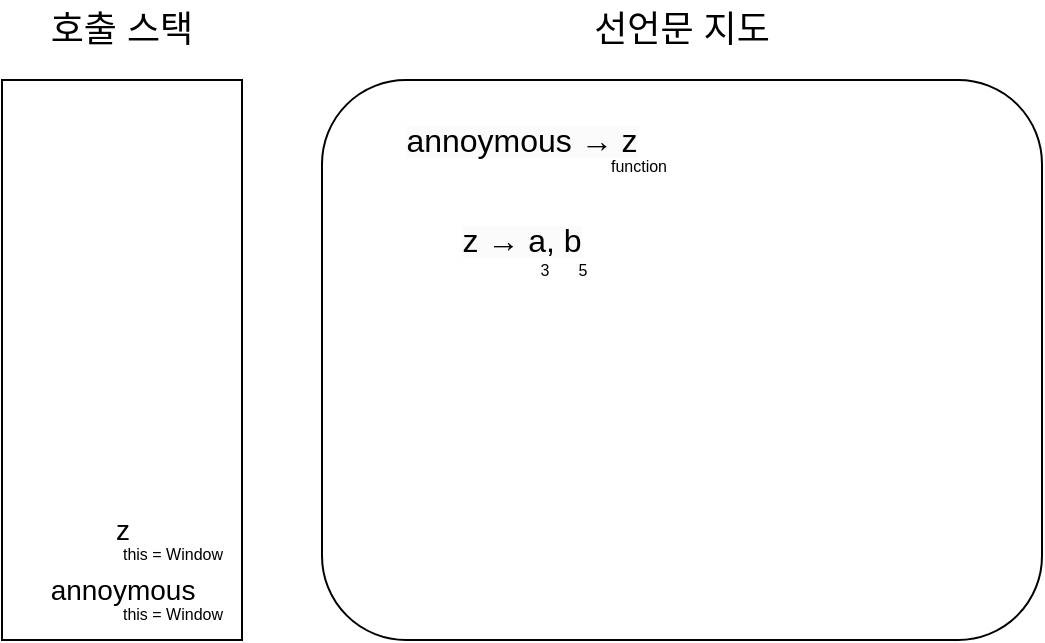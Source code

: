 <mxfile version="20.7.4" type="device"><diagram id="r0tw8YpX5KXql9SifSqd" name="페이지-1"><mxGraphModel dx="516" dy="248" grid="1" gridSize="10" guides="1" tooltips="1" connect="1" arrows="1" fold="1" page="1" pageScale="1" pageWidth="827" pageHeight="1169" math="0" shadow="0"><root><mxCell id="0"/><mxCell id="1" parent="0"/><mxCell id="gxntNgM4Tu5SZZlVMhSP-1" value="&lt;br&gt;" style="rounded=0;whiteSpace=wrap;html=1;" vertex="1" parent="1"><mxGeometry x="160" y="120" width="120" height="280" as="geometry"/></mxCell><mxCell id="gxntNgM4Tu5SZZlVMhSP-2" value="" style="rounded=1;whiteSpace=wrap;html=1;" vertex="1" parent="1"><mxGeometry x="320" y="120" width="360" height="280" as="geometry"/></mxCell><mxCell id="gxntNgM4Tu5SZZlVMhSP-3" value="&lt;font style=&quot;font-size: 18px;&quot;&gt;선언문 지도&lt;/font&gt;" style="text;html=1;strokeColor=none;fillColor=none;align=center;verticalAlign=middle;whiteSpace=wrap;rounded=0;fontSize=14;" vertex="1" parent="1"><mxGeometry x="450" y="80" width="100" height="30" as="geometry"/></mxCell><mxCell id="gxntNgM4Tu5SZZlVMhSP-4" value="&lt;font style=&quot;font-size: 18px;&quot;&gt;호출 스택&lt;/font&gt;" style="text;html=1;strokeColor=none;fillColor=none;align=center;verticalAlign=middle;whiteSpace=wrap;rounded=0;fontSize=14;" vertex="1" parent="1"><mxGeometry x="175" y="80" width="90" height="30" as="geometry"/></mxCell><mxCell id="gxntNgM4Tu5SZZlVMhSP-5" value="&lt;span style=&quot;color: rgb(0, 0, 0); font-family: Helvetica; font-style: normal; font-variant-ligatures: normal; font-variant-caps: normal; font-weight: 400; letter-spacing: normal; orphans: 2; text-align: center; text-indent: 0px; text-transform: none; widows: 2; word-spacing: 0px; -webkit-text-stroke-width: 0px; background-color: rgb(251, 251, 251); text-decoration-thickness: initial; text-decoration-style: initial; text-decoration-color: initial; float: none; display: inline !important;&quot;&gt;&lt;font style=&quot;font-size: 16px;&quot;&gt;annoymous → z&lt;/font&gt;&lt;/span&gt;" style="text;html=1;strokeColor=none;fillColor=none;align=center;verticalAlign=middle;whiteSpace=wrap;rounded=0;fontSize=14;" vertex="1" parent="1"><mxGeometry x="340" y="140" width="160" height="20" as="geometry"/></mxCell><mxCell id="gxntNgM4Tu5SZZlVMhSP-6" value="&lt;font style=&quot;font-size: 8px;&quot;&gt;function&lt;/font&gt;" style="text;html=1;align=center;verticalAlign=middle;resizable=0;points=[];autosize=1;strokeColor=none;fillColor=none;fontSize=14;" vertex="1" parent="1"><mxGeometry x="453" y="146" width="50" height="30" as="geometry"/></mxCell><mxCell id="gxntNgM4Tu5SZZlVMhSP-10" value="" style="group" vertex="1" connectable="0" parent="1"><mxGeometry x="170" y="360" width="110" height="40" as="geometry"/></mxCell><mxCell id="gxntNgM4Tu5SZZlVMhSP-11" value="&lt;span style=&quot;font-size: 14px;&quot;&gt;annoymous&lt;/span&gt;" style="text;html=1;align=center;verticalAlign=middle;resizable=0;points=[];autosize=1;strokeColor=none;fillColor=none;fontSize=8;" vertex="1" parent="gxntNgM4Tu5SZZlVMhSP-10"><mxGeometry width="100" height="30" as="geometry"/></mxCell><mxCell id="gxntNgM4Tu5SZZlVMhSP-12" value="&lt;font style=&quot;font-size: 8px;&quot;&gt;this = Window&lt;/font&gt;" style="text;html=1;align=center;verticalAlign=middle;resizable=0;points=[];autosize=1;strokeColor=none;fillColor=none;fontSize=14;" vertex="1" parent="gxntNgM4Tu5SZZlVMhSP-10"><mxGeometry x="40" y="10" width="70" height="30" as="geometry"/></mxCell><mxCell id="gxntNgM4Tu5SZZlVMhSP-29" value="" style="group" vertex="1" connectable="0" parent="1"><mxGeometry x="170" y="330" width="110" height="40" as="geometry"/></mxCell><mxCell id="gxntNgM4Tu5SZZlVMhSP-30" value="&lt;span style=&quot;font-size: 14px;&quot;&gt;z&lt;/span&gt;" style="text;html=1;align=center;verticalAlign=middle;resizable=0;points=[];autosize=1;strokeColor=none;fillColor=none;fontSize=8;" vertex="1" parent="gxntNgM4Tu5SZZlVMhSP-29"><mxGeometry x="35" width="30" height="30" as="geometry"/></mxCell><mxCell id="gxntNgM4Tu5SZZlVMhSP-31" value="&lt;font style=&quot;font-size: 8px;&quot;&gt;this = Window&lt;/font&gt;" style="text;html=1;align=center;verticalAlign=middle;resizable=0;points=[];autosize=1;strokeColor=none;fillColor=none;fontSize=14;" vertex="1" parent="gxntNgM4Tu5SZZlVMhSP-29"><mxGeometry x="40" y="10" width="70" height="30" as="geometry"/></mxCell><mxCell id="gxntNgM4Tu5SZZlVMhSP-32" value="&lt;span style=&quot;color: rgb(0, 0, 0); font-family: Helvetica; font-style: normal; font-variant-ligatures: normal; font-variant-caps: normal; font-weight: 400; letter-spacing: normal; orphans: 2; text-align: center; text-indent: 0px; text-transform: none; widows: 2; word-spacing: 0px; -webkit-text-stroke-width: 0px; background-color: rgb(251, 251, 251); text-decoration-thickness: initial; text-decoration-style: initial; text-decoration-color: initial; float: none; display: inline !important;&quot;&gt;&lt;font style=&quot;font-size: 16px;&quot;&gt;z → a, b&lt;/font&gt;&lt;/span&gt;" style="text;html=1;strokeColor=none;fillColor=none;align=center;verticalAlign=middle;whiteSpace=wrap;rounded=0;fontSize=14;" vertex="1" parent="1"><mxGeometry x="340" y="190" width="160" height="20" as="geometry"/></mxCell><mxCell id="gxntNgM4Tu5SZZlVMhSP-33" value="&lt;font style=&quot;font-size: 8px;&quot;&gt;3&lt;/font&gt;" style="text;html=1;align=center;verticalAlign=middle;resizable=0;points=[];autosize=1;strokeColor=none;fillColor=none;fontSize=14;" vertex="1" parent="1"><mxGeometry x="416" y="198" width="30" height="30" as="geometry"/></mxCell><mxCell id="gxntNgM4Tu5SZZlVMhSP-34" value="&lt;font style=&quot;font-size: 8px;&quot;&gt;5&lt;/font&gt;" style="text;html=1;align=center;verticalAlign=middle;resizable=0;points=[];autosize=1;strokeColor=none;fillColor=none;fontSize=14;" vertex="1" parent="1"><mxGeometry x="435" y="198" width="30" height="30" as="geometry"/></mxCell></root></mxGraphModel></diagram></mxfile>